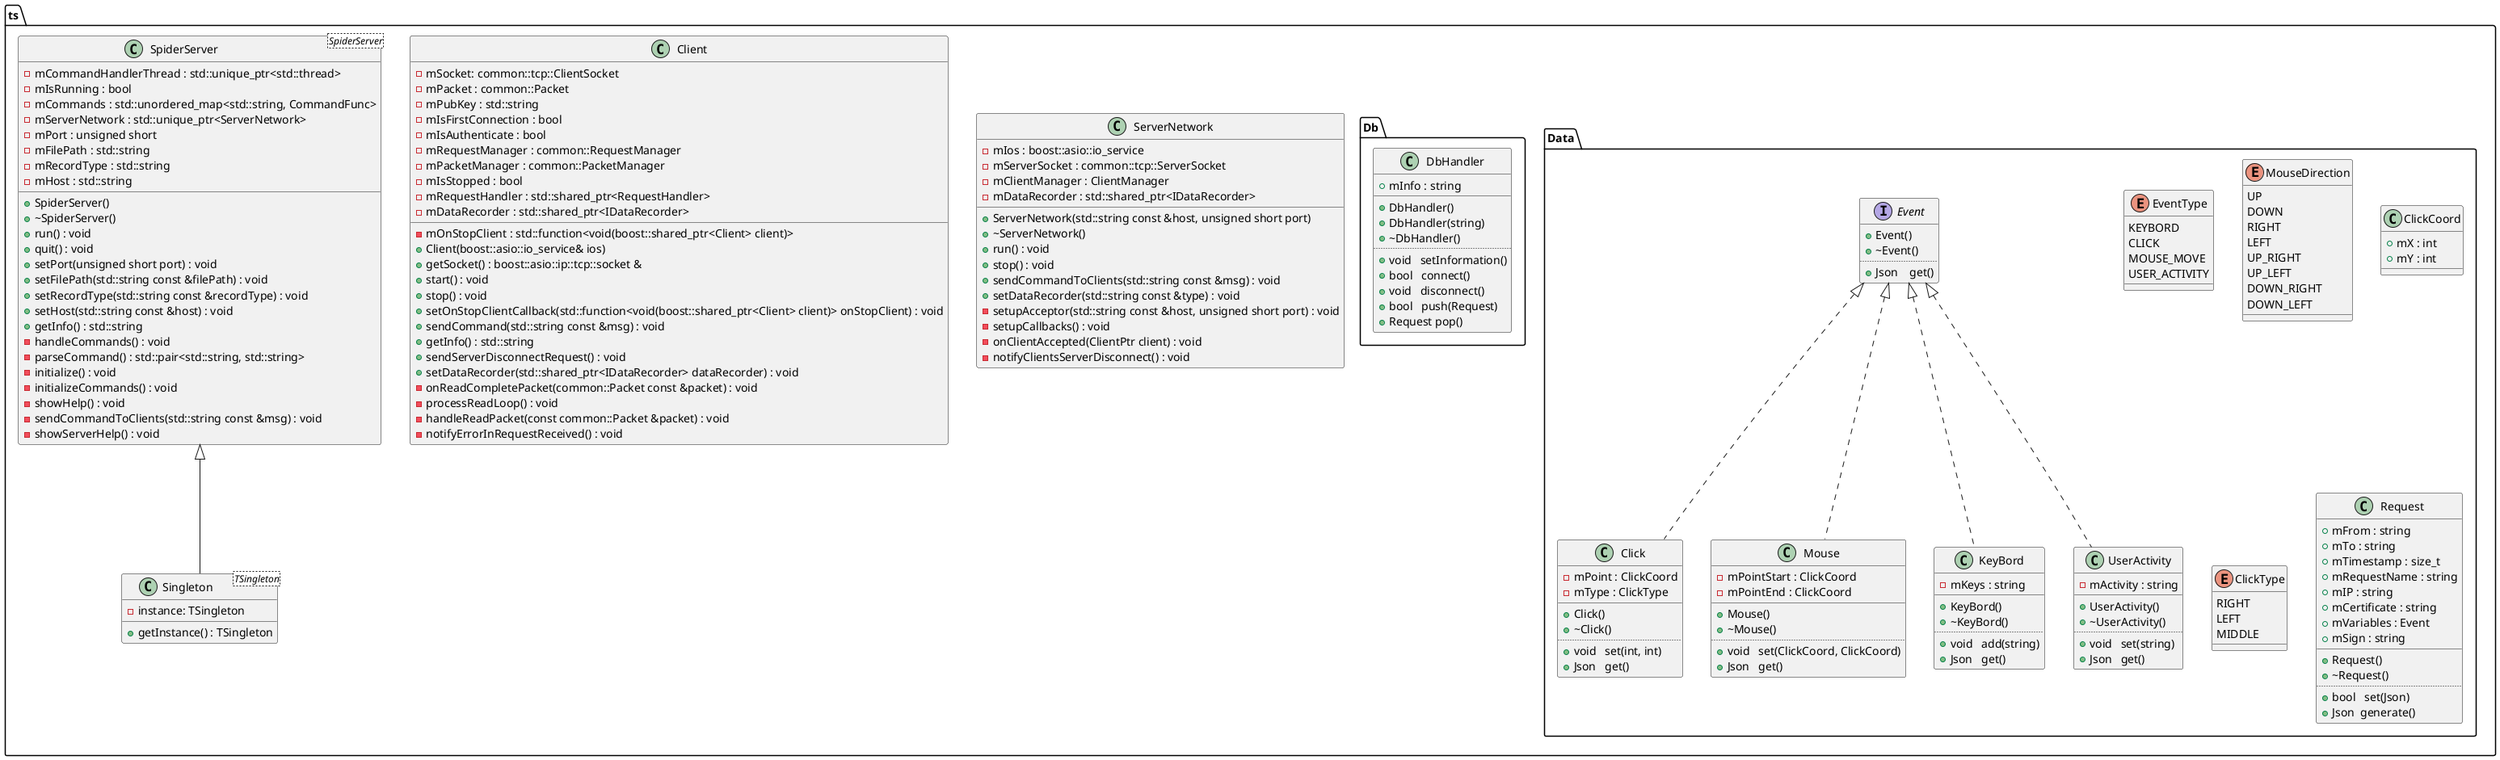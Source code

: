 @startuml

'ts = TekSpider

namespace ts {

	' Declaration
	class ServerNetwork

	' Definition

	class ServerNetwork {
            -mIos : boost::asio::io_service
            -mServerSocket : common::tcp::ServerSocket
            -mClientManager : ClientManager
            -mDataRecorder : std::shared_ptr<IDataRecorder>

            +ServerNetwork(std::string const &host, unsigned short port)
            +~ServerNetwork()
            +run() : void
            +stop() : void
            +sendCommandToClients(std::string const &msg) : void
            +setDataRecorder(std::string const &type) : void
            -setupAcceptor(std::string const &host, unsigned short port) : void
            -setupCallbacks() : void
            -onClientAccepted(ClientPtr client) : void
            -notifyClientsServerDisconnect() : void
	}

	' Declaration
	class Client
	class SpiderServer<SpiderServer>
	class Singleton<TSingleton>

	' Relation
	SpiderServer <|-- Singleton

	' Definition
	class Client {
		-mSocket: common::tcp::ClientSocket
		-mPacket : common::Packet
		-mPubKey : std::string
		-mIsFirstConnection : bool
		-mIsAuthenticate : bool
		-mRequestManager : common::RequestManager
		-mPacketManager : common::PacketManager
		-mOnStopClient : std::function<void(boost::shared_ptr<Client> client)>
		-mIsStopped : bool
		-mRequestHandler : std::shared_ptr<RequestHandler>
		-mDataRecorder : std::shared_ptr<IDataRecorder>
		+Client(boost::asio::io_service& ios)
		+getSocket() : boost::asio::ip::tcp::socket &
		+start() : void
		+stop() : void
		+setOnStopClientCallback(std::function<void(boost::shared_ptr<Client> client)> onStopClient) : void
		+sendCommand(std::string const &msg) : void
		+getInfo() : std::string
		+sendServerDisconnectRequest() : void
		+setDataRecorder(std::shared_ptr<IDataRecorder> dataRecorder) : void
		-onReadCompletePacket(common::Packet const &packet) : void
		-processReadLoop() : void
		-handleReadPacket(const common::Packet &packet) : void
		-notifyErrorInRequestReceived() : void
	}

	class SpiderServer {
		-mCommandHandlerThread : std::unique_ptr<std::thread>
	    	-mIsRunning : bool
		-mCommands : std::unordered_map<std::string, CommandFunc>
		-mServerNetwork : std::unique_ptr<ServerNetwork>
		-mPort : unsigned short
		-mFilePath : std::string
		-mRecordType : std::string
		-mHost : std::string

		+SpiderServer()
		+~SpiderServer()
		+run() : void
		+quit() : void
		+setPort(unsigned short port) : void
		+setFilePath(std::string const &filePath) : void
		+setRecordType(std::string const &recordType) : void
		+setHost(std::string const &host) : void
		+getInfo() : std::string
		-handleCommands() : void
		-parseCommand() : std::pair<std::string, std::string>
		-initialize() : void
		-initializeCommands() : void
		-showHelp() : void
		-sendCommandToClients(std::string const &msg) : void
		-showServerHelp() : void
	}

	class Singleton<TSingleton> {
		-instance: TSingleton
		+getInstance() : TSingleton

	}

namespace Data {

    enum EventType {
        KEYBORD
        CLICK
        MOUSE_MOVE
        USER_ACTIVITY
    }

    enum MouseDirection {
        UP
        DOWN
        RIGHT
        LEFT
        UP_RIGHT
        UP_LEFT
        DOWN_RIGHT
        DOWN_LEFT
    }

    interface Event {
        +Event()
        +~Event()
        ..
        +Json    get()
    }

    Event <|.. Click
    Event <|.. Mouse
    Event <|.. KeyBord
    Event <|.. UserActivity

    class   ClickCoord {
        +mX : int
        +mY : int
    }

    enum   ClickType {
        RIGHT
        LEFT
        MIDDLE
    }

    class   Click {
        -mPoint : ClickCoord
        -mType : ClickType
        __
        +Click()
        +~Click()
        ..
        +void   set(int, int)
        +Json   get()
    }

    class   Mouse {
        -mPointStart : ClickCoord
        -mPointEnd : ClickCoord
        __
        +Mouse()
        +~Mouse()
        ..
        +void   set(ClickCoord, ClickCoord)
        +Json   get()
    }

    class   KeyBord {
        -mKeys : string
        __
        +KeyBord()
        +~KeyBord()
        ..
        +void   add(string)
        +Json   get()
    }

    class   UserActivity {
        -mActivity : string
        __
        +UserActivity()
        +~UserActivity()
        ..
        +void   set(string)
        +Json   get()
    }

    class Request {
        +mFrom : string
        +mTo : string
        +mTimestamp : size_t
        +mRequestName : string
        +mIP : string
        +mCertificate : string
        +mVariables : Event
        +mSign : string
        __
        +Request()
        +~Request()
        ..
        +bool   set(Json)
        +Json  generate()
    }
}

namespace Db {
    class DbHandler {
        +mInfo : string
        __
        +DbHandler()
        +DbHandler(string)
        +~DbHandler()
        ..
        +void   setInformation()
        +bool   connect()
        +void   disconnect()
        +bool   push(Request)
        +Request pop()
    }
}


}

@enduml